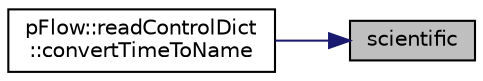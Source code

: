 digraph "scientific"
{
 // LATEX_PDF_SIZE
  edge [fontname="Helvetica",fontsize="10",labelfontname="Helvetica",labelfontsize="10"];
  node [fontname="Helvetica",fontsize="10",shape=record];
  rankdir="RL";
  Node1 [label="scientific",height=0.2,width=0.4,color="black", fillcolor="grey75", style="filled", fontcolor="black",tooltip=" "];
  Node1 -> Node2 [dir="back",color="midnightblue",fontsize="10",style="solid",fontname="Helvetica"];
  Node2 [label="pFlow::readControlDict\l::convertTimeToName",height=0.2,width=0.4,color="black", fillcolor="white", style="filled",URL="$classpFlow_1_1readControlDict.html#a85be57df4a63c3add72f0133ea42e76c",tooltip=" "];
}
